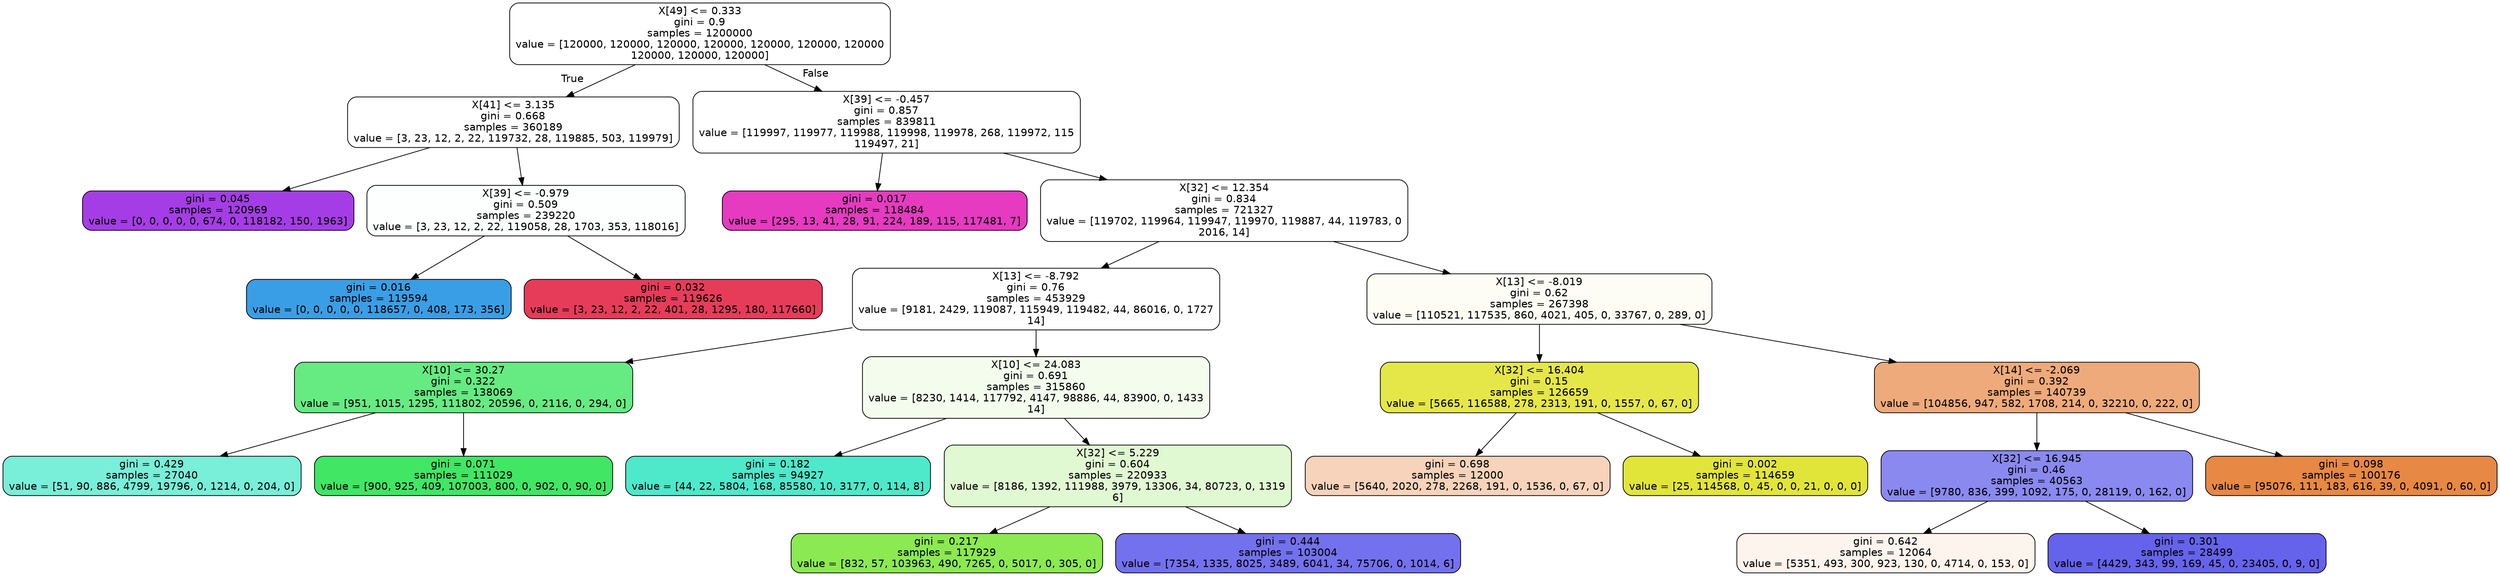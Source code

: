 digraph Tree {
node [shape=box, style="filled, rounded", color="black", fontname=helvetica] ;
edge [fontname=helvetica] ;
0 [label="X[49] <= 0.333\ngini = 0.9\nsamples = 1200000\nvalue = [120000, 120000, 120000, 120000, 120000, 120000, 120000\n120000, 120000, 120000]", fillcolor="#e5813900"] ;
1 [label="X[41] <= 3.135\ngini = 0.668\nsamples = 360189\nvalue = [3, 23, 12, 2, 22, 119732, 28, 119885, 503, 119979]", fillcolor="#e5395800"] ;
0 -> 1 [labeldistance=2.5, labelangle=45, headlabel="True"] ;
5 [label="gini = 0.045\nsamples = 120969\nvalue = [0, 0, 0, 0, 0, 674, 0, 118182, 150, 1963]", fillcolor="#a339e5f9"] ;
1 -> 5 ;
6 [label="X[39] <= -0.979\ngini = 0.509\nsamples = 239220\nvalue = [3, 23, 12, 2, 22, 119058, 28, 1703, 353, 118016]", fillcolor="#399de502"] ;
1 -> 6 ;
7 [label="gini = 0.016\nsamples = 119594\nvalue = [0, 0, 0, 0, 0, 118657, 0, 408, 173, 356]", fillcolor="#399de5fd"] ;
6 -> 7 ;
8 [label="gini = 0.032\nsamples = 119626\nvalue = [3, 23, 12, 2, 22, 401, 28, 1295, 180, 117660]", fillcolor="#e53958fb"] ;
6 -> 8 ;
2 [label="X[39] <= -0.457\ngini = 0.857\nsamples = 839811\nvalue = [119997, 119977, 119988, 119998, 119978, 268, 119972, 115\n119497, 21]", fillcolor="#39e55e00"] ;
0 -> 2 [labeldistance=2.5, labelangle=-45, headlabel="False"] ;
3 [label="gini = 0.017\nsamples = 118484\nvalue = [295, 13, 41, 28, 91, 224, 189, 115, 117481, 7]", fillcolor="#e539c0fd"] ;
2 -> 3 ;
4 [label="X[32] <= 12.354\ngini = 0.834\nsamples = 721327\nvalue = [119702, 119964, 119947, 119970, 119887, 44, 119783, 0\n2016, 14]", fillcolor="#39e55e00"] ;
2 -> 4 ;
9 [label="X[13] <= -8.792\ngini = 0.76\nsamples = 453929\nvalue = [9181, 2429, 119087, 115949, 119482, 44, 86016, 0, 1727\n14]", fillcolor="#39e5c500"] ;
4 -> 9 ;
13 [label="X[10] <= 30.27\ngini = 0.322\nsamples = 138069\nvalue = [951, 1015, 1295, 111802, 20596, 0, 2116, 0, 294, 0]", fillcolor="#39e55ec6"] ;
9 -> 13 ;
21 [label="gini = 0.429\nsamples = 27040\nvalue = [51, 90, 886, 4799, 19796, 0, 1214, 0, 204, 0]", fillcolor="#39e5c5ac"] ;
13 -> 21 ;
22 [label="gini = 0.071\nsamples = 111029\nvalue = [900, 925, 409, 107003, 800, 0, 902, 0, 90, 0]", fillcolor="#39e55ef6"] ;
13 -> 22 ;
14 [label="X[10] <= 24.083\ngini = 0.691\nsamples = 315860\nvalue = [8230, 1414, 117792, 4147, 98886, 44, 83900, 0, 1433\n14]", fillcolor="#7be53916"] ;
9 -> 14 ;
15 [label="gini = 0.182\nsamples = 94927\nvalue = [44, 22, 5804, 168, 85580, 10, 3177, 0, 114, 8]", fillcolor="#39e5c5e4"] ;
14 -> 15 ;
16 [label="X[32] <= 5.229\ngini = 0.604\nsamples = 220933\nvalue = [8186, 1392, 111988, 3979, 13306, 34, 80723, 0, 1319\n6]", fillcolor="#7be53939"] ;
14 -> 16 ;
17 [label="gini = 0.217\nsamples = 117929\nvalue = [832, 57, 103963, 490, 7265, 0, 5017, 0, 305, 0]", fillcolor="#7be539df"] ;
16 -> 17 ;
18 [label="gini = 0.444\nsamples = 103004\nvalue = [7354, 1335, 8025, 3489, 6041, 34, 75706, 0, 1014, 6]", fillcolor="#3c39e5b6"] ;
16 -> 18 ;
10 [label="X[13] <= -8.019\ngini = 0.62\nsamples = 267398\nvalue = [110521, 117535, 860, 4021, 405, 0, 33767, 0, 289, 0]", fillcolor="#e2e5390b"] ;
4 -> 10 ;
11 [label="X[32] <= 16.404\ngini = 0.15\nsamples = 126659\nvalue = [5665, 116588, 278, 2313, 191, 0, 1557, 0, 67, 0]", fillcolor="#e2e539ea"] ;
10 -> 11 ;
23 [label="gini = 0.698\nsamples = 12000\nvalue = [5640, 2020, 278, 2268, 191, 0, 1536, 0, 67, 0]", fillcolor="#e5813958"] ;
11 -> 23 ;
24 [label="gini = 0.002\nsamples = 114659\nvalue = [25, 114568, 0, 45, 0, 0, 21, 0, 0, 0]", fillcolor="#e2e539ff"] ;
11 -> 24 ;
12 [label="X[14] <= -2.069\ngini = 0.392\nsamples = 140739\nvalue = [104856, 947, 582, 1708, 214, 0, 32210, 0, 222, 0]", fillcolor="#e58139ab"] ;
10 -> 12 ;
19 [label="X[32] <= 16.945\ngini = 0.46\nsamples = 40563\nvalue = [9780, 836, 399, 1092, 175, 0, 28119, 0, 162, 0]", fillcolor="#3c39e598"] ;
12 -> 19 ;
29 [label="gini = 0.642\nsamples = 12064\nvalue = [5351, 493, 300, 923, 130, 0, 4714, 0, 153, 0]", fillcolor="#e5813916"] ;
19 -> 29 ;
30 [label="gini = 0.301\nsamples = 28499\nvalue = [4429, 343, 99, 169, 45, 0, 23405, 0, 9, 0]", fillcolor="#3c39e5c9"] ;
19 -> 30 ;
20 [label="gini = 0.098\nsamples = 100176\nvalue = [95076, 111, 183, 616, 39, 0, 4091, 0, 60, 0]", fillcolor="#e58139f1"] ;
12 -> 20 ;
}